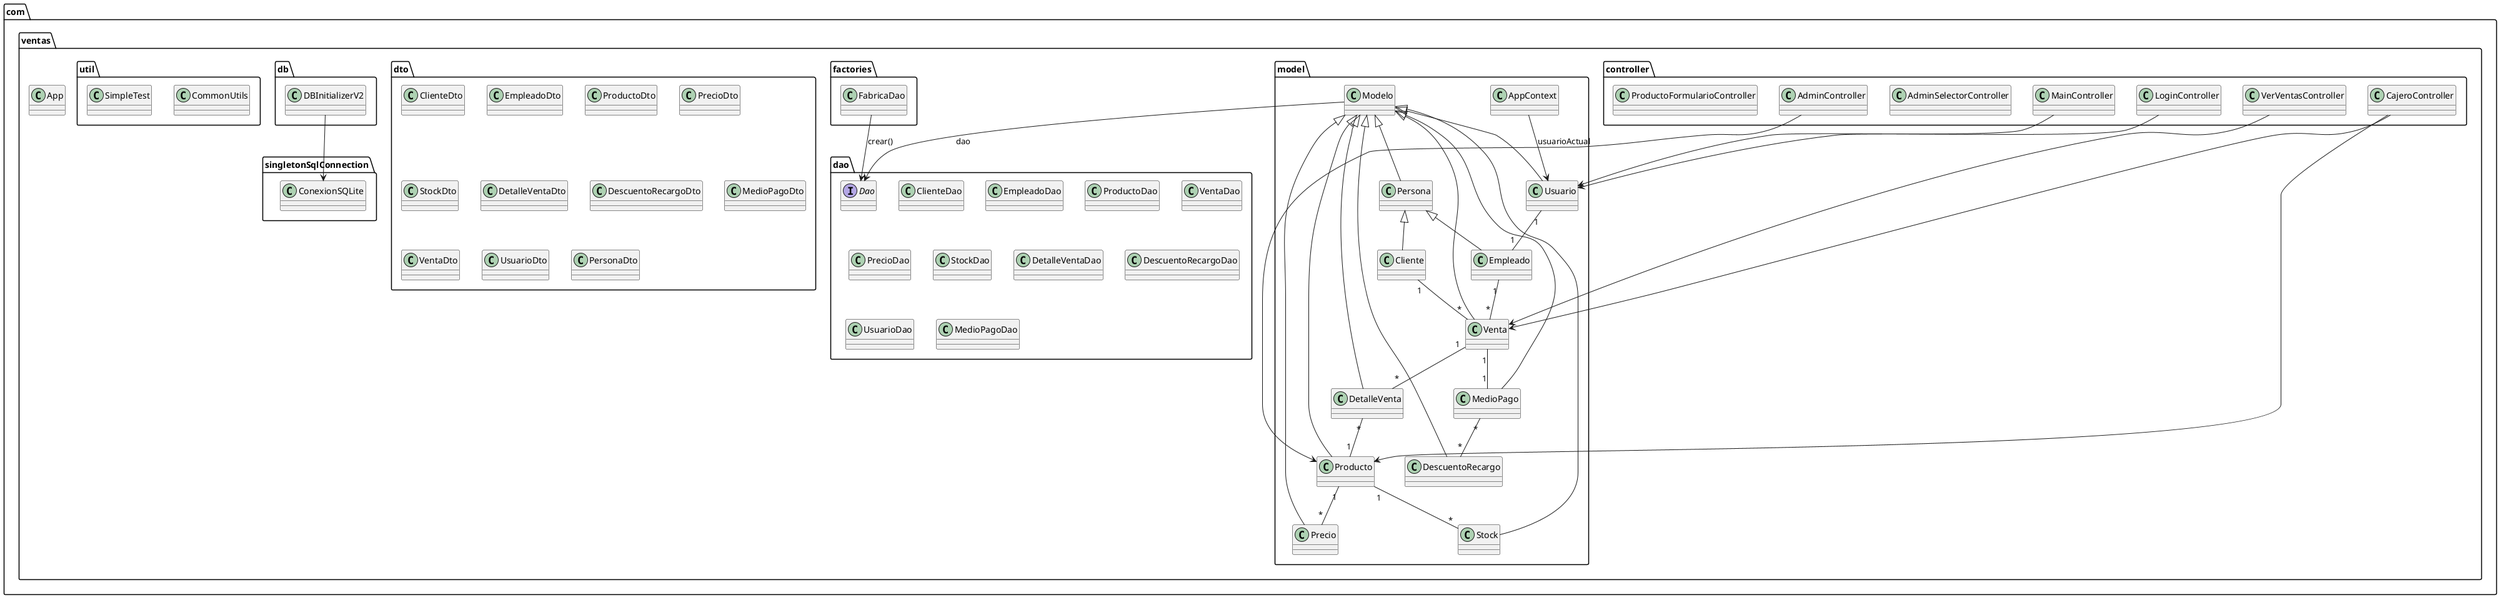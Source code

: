 @startuml
package "com.ventas" {

    class App

    package controller {
        class LoginController
        class MainController
        class CajeroController
        class AdminController
        class AdminSelectorController
        class VerVentasController
        class ProductoFormularioController
    }

    package model {
        class Modelo
        class Persona
        class Cliente
        class Empleado
        class Producto
        class Stock
        class Precio
        class DescuentoRecargo
        class DetalleVenta
        class MedioPago
        class Venta
        class Usuario
        class AppContext
    }

    package dao {
        interface Dao
        class ClienteDao
        class EmpleadoDao
        class ProductoDao
        class VentaDao
        class PrecioDao
        class StockDao
        class DetalleVentaDao
        class DescuentoRecargoDao
        class UsuarioDao
        class MedioPagoDao
    }

    package dto {
        class ClienteDto
        class EmpleadoDto
        class ProductoDto
        class PrecioDto
        class StockDto
        class DetalleVentaDto
        class DescuentoRecargoDto
        class MedioPagoDto
        class VentaDto
        class UsuarioDto
        class PersonaDto
    }

    package factories {
        class FabricaDao
    }

    package db {
        class DBInitializerV2
    }

    package singletonSqlConnection {
        class ConexionSQLite
    }

    package util {
        class CommonUtils
        class SimpleTest
    }
}

' inheritance hierarchy
Modelo <|-- Persona
Modelo <|-- Producto
Modelo <|-- Stock
Modelo <|-- Precio
Modelo <|-- DescuentoRecargo
Modelo <|-- DetalleVenta
Modelo <|-- MedioPago
Modelo <|-- Venta
Modelo <|-- Usuario
Persona <|-- Cliente
Persona <|-- Empleado

' model relationships
Empleado "1" -- "*" Venta
Cliente "1" -- "*" Venta
Venta "1" -- "*" DetalleVenta
DetalleVenta "*" -- "1" Producto
Producto "1" -- "*" Precio
Producto "1" -- "*" Stock
MedioPago "*" -- "*" DescuentoRecargo
Venta "1" -- "1" MedioPago
Usuario "1" -- "1" Empleado
AppContext --> Usuario : usuarioActual

' dao usage
Modelo --> Dao : dao
FabricaDao --> Dao : crear()

' controllers using models
LoginController --> Usuario
MainController --> Usuario
CajeroController --> Producto
CajeroController --> Venta
AdminController --> Producto
VerVentasController --> Venta

' database
DBInitializerV2 --> ConexionSQLite

@enduml
